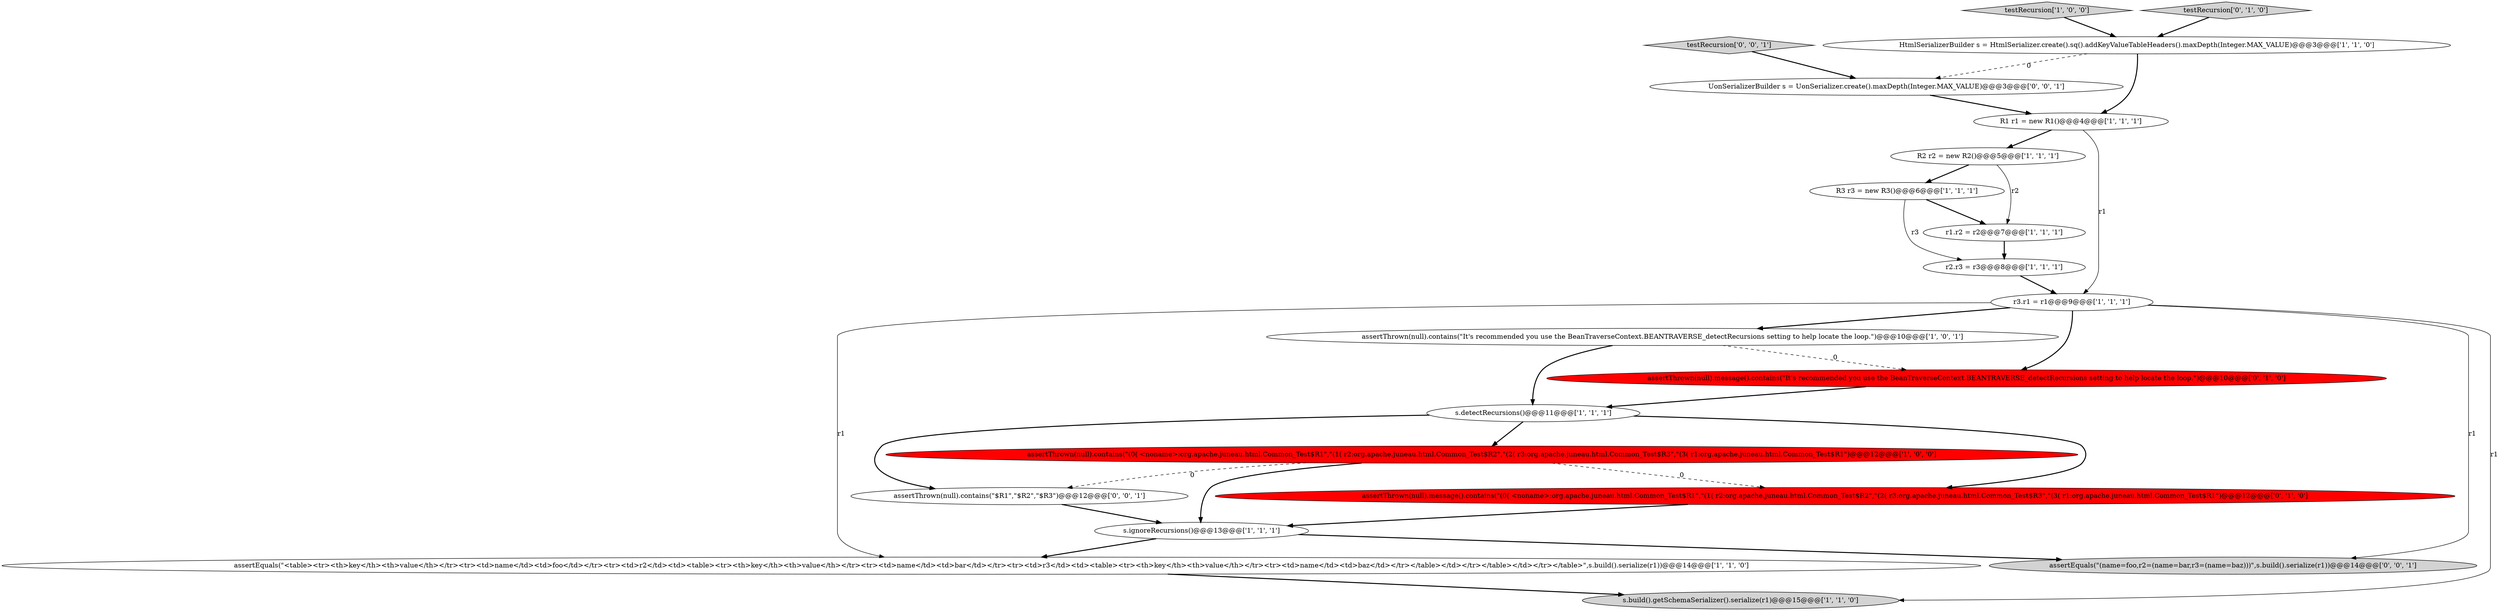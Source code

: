digraph {
14 [style = filled, label = "assertThrown(null).message().contains(\"It's recommended you use the BeanTraverseContext.BEANTRAVERSE_detectRecursions setting to help locate the loop.\")@@@10@@@['0', '1', '0']", fillcolor = red, shape = ellipse image = "AAA1AAABBB2BBB"];
6 [style = filled, label = "assertThrown(null).contains(\"It's recommended you use the BeanTraverseContext.BEANTRAVERSE_detectRecursions setting to help locate the loop.\")@@@10@@@['1', '0', '1']", fillcolor = white, shape = ellipse image = "AAA0AAABBB1BBB"];
1 [style = filled, label = "s.ignoreRecursions()@@@13@@@['1', '1', '1']", fillcolor = white, shape = ellipse image = "AAA0AAABBB1BBB"];
20 [style = filled, label = "assertThrown(null).contains(\"$R1\",\"$R2\",\"$R3\")@@@12@@@['0', '0', '1']", fillcolor = white, shape = ellipse image = "AAA0AAABBB3BBB"];
7 [style = filled, label = "s.build().getSchemaSerializer().serialize(r1)@@@15@@@['1', '1', '0']", fillcolor = lightgray, shape = ellipse image = "AAA0AAABBB1BBB"];
2 [style = filled, label = "assertEquals(\"<table><tr><th>key</th><th>value</th></tr><tr><td>name</td><td>foo</td></tr><tr><td>r2</td><td><table><tr><th>key</th><th>value</th></tr><tr><td>name</td><td>bar</td></tr><tr><td>r3</td><td><table><tr><th>key</th><th>value</th></tr><tr><td>name</td><td>baz</td></tr></table></td></tr></table></td></tr></table>\",s.build().serialize(r1))@@@14@@@['1', '1', '0']", fillcolor = white, shape = ellipse image = "AAA0AAABBB1BBB"];
3 [style = filled, label = "testRecursion['1', '0', '0']", fillcolor = lightgray, shape = diamond image = "AAA0AAABBB1BBB"];
8 [style = filled, label = "HtmlSerializerBuilder s = HtmlSerializer.create().sq().addKeyValueTableHeaders().maxDepth(Integer.MAX_VALUE)@@@3@@@['1', '1', '0']", fillcolor = white, shape = ellipse image = "AAA0AAABBB1BBB"];
18 [style = filled, label = "UonSerializerBuilder s = UonSerializer.create().maxDepth(Integer.MAX_VALUE)@@@3@@@['0', '0', '1']", fillcolor = white, shape = ellipse image = "AAA0AAABBB3BBB"];
12 [style = filled, label = "R3 r3 = new R3()@@@6@@@['1', '1', '1']", fillcolor = white, shape = ellipse image = "AAA0AAABBB1BBB"];
16 [style = filled, label = "testRecursion['0', '1', '0']", fillcolor = lightgray, shape = diamond image = "AAA0AAABBB2BBB"];
15 [style = filled, label = "assertThrown(null).message().contains(\"(0( <noname>:org.apache.juneau.html.Common_Test$R1\",\"(1( r2:org.apache.juneau.html.Common_Test$R2\",\"(2( r3:org.apache.juneau.html.Common_Test$R3\",\"(3( r1:org.apache.juneau.html.Common_Test$R1\")@@@12@@@['0', '1', '0']", fillcolor = red, shape = ellipse image = "AAA1AAABBB2BBB"];
13 [style = filled, label = "assertThrown(null).contains(\"(0( <noname>:org.apache.juneau.html.Common_Test$R1\",\"(1( r2:org.apache.juneau.html.Common_Test$R2\",\"(2( r3:org.apache.juneau.html.Common_Test$R3\",\"(3( r1:org.apache.juneau.html.Common_Test$R1\")@@@12@@@['1', '0', '0']", fillcolor = red, shape = ellipse image = "AAA1AAABBB1BBB"];
17 [style = filled, label = "assertEquals(\"(name=foo,r2=(name=bar,r3=(name=baz)))\",s.build().serialize(r1))@@@14@@@['0', '0', '1']", fillcolor = lightgray, shape = ellipse image = "AAA0AAABBB3BBB"];
5 [style = filled, label = "r1.r2 = r2@@@7@@@['1', '1', '1']", fillcolor = white, shape = ellipse image = "AAA0AAABBB1BBB"];
4 [style = filled, label = "r2.r3 = r3@@@8@@@['1', '1', '1']", fillcolor = white, shape = ellipse image = "AAA0AAABBB1BBB"];
10 [style = filled, label = "s.detectRecursions()@@@11@@@['1', '1', '1']", fillcolor = white, shape = ellipse image = "AAA0AAABBB1BBB"];
11 [style = filled, label = "R2 r2 = new R2()@@@5@@@['1', '1', '1']", fillcolor = white, shape = ellipse image = "AAA0AAABBB1BBB"];
0 [style = filled, label = "r3.r1 = r1@@@9@@@['1', '1', '1']", fillcolor = white, shape = ellipse image = "AAA0AAABBB1BBB"];
9 [style = filled, label = "R1 r1 = new R1()@@@4@@@['1', '1', '1']", fillcolor = white, shape = ellipse image = "AAA0AAABBB1BBB"];
19 [style = filled, label = "testRecursion['0', '0', '1']", fillcolor = lightgray, shape = diamond image = "AAA0AAABBB3BBB"];
10->20 [style = bold, label=""];
19->18 [style = bold, label=""];
10->15 [style = bold, label=""];
12->5 [style = bold, label=""];
9->11 [style = bold, label=""];
16->8 [style = bold, label=""];
0->6 [style = bold, label=""];
13->20 [style = dashed, label="0"];
12->4 [style = solid, label="r3"];
9->0 [style = solid, label="r1"];
14->10 [style = bold, label=""];
11->12 [style = bold, label=""];
20->1 [style = bold, label=""];
6->14 [style = dashed, label="0"];
13->15 [style = dashed, label="0"];
0->7 [style = solid, label="r1"];
13->1 [style = bold, label=""];
4->0 [style = bold, label=""];
1->17 [style = bold, label=""];
11->5 [style = solid, label="r2"];
0->17 [style = solid, label="r1"];
0->14 [style = bold, label=""];
10->13 [style = bold, label=""];
3->8 [style = bold, label=""];
6->10 [style = bold, label=""];
5->4 [style = bold, label=""];
18->9 [style = bold, label=""];
8->9 [style = bold, label=""];
8->18 [style = dashed, label="0"];
1->2 [style = bold, label=""];
2->7 [style = bold, label=""];
0->2 [style = solid, label="r1"];
15->1 [style = bold, label=""];
}
